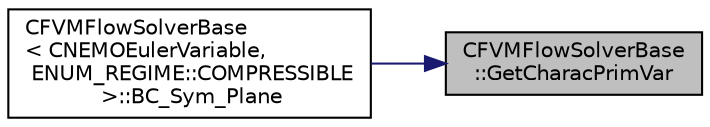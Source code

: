 digraph "CFVMFlowSolverBase::GetCharacPrimVar"
{
 // LATEX_PDF_SIZE
  edge [fontname="Helvetica",fontsize="10",labelfontname="Helvetica",labelfontsize="10"];
  node [fontname="Helvetica",fontsize="10",shape=record];
  rankdir="RL";
  Node1 [label="CFVMFlowSolverBase\l::GetCharacPrimVar",height=0.2,width=0.4,color="black", fillcolor="grey75", style="filled", fontcolor="black",tooltip="Value of the characteristic variables at the boundaries."];
  Node1 -> Node2 [dir="back",color="midnightblue",fontsize="10",style="solid",fontname="Helvetica"];
  Node2 [label="CFVMFlowSolverBase\l\< CNEMOEulerVariable,\l ENUM_REGIME::COMPRESSIBLE\l \>::BC_Sym_Plane",height=0.2,width=0.4,color="black", fillcolor="white", style="filled",URL="$classCFVMFlowSolverBase.html#aa7720b3cbbd2bc1bc2f1d63440d85d3d",tooltip="Impose the symmetry boundary condition using the residual."];
}
